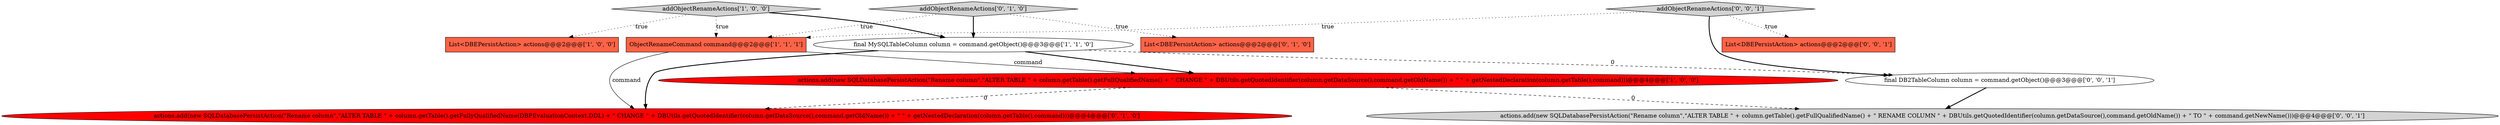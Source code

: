 digraph {
10 [style = filled, label = "addObjectRenameActions['0', '0', '1']", fillcolor = lightgray, shape = diamond image = "AAA0AAABBB3BBB"];
0 [style = filled, label = "List<DBEPersistAction> actions@@@2@@@['1', '0', '0']", fillcolor = tomato, shape = box image = "AAA0AAABBB1BBB"];
1 [style = filled, label = "ObjectRenameCommand command@@@2@@@['1', '1', '1']", fillcolor = tomato, shape = box image = "AAA0AAABBB1BBB"];
11 [style = filled, label = "final DB2TableColumn column = command.getObject()@@@3@@@['0', '0', '1']", fillcolor = white, shape = ellipse image = "AAA0AAABBB3BBB"];
3 [style = filled, label = "addObjectRenameActions['1', '0', '0']", fillcolor = lightgray, shape = diamond image = "AAA0AAABBB1BBB"];
7 [style = filled, label = "List<DBEPersistAction> actions@@@2@@@['0', '1', '0']", fillcolor = tomato, shape = box image = "AAA0AAABBB2BBB"];
9 [style = filled, label = "List<DBEPersistAction> actions@@@2@@@['0', '0', '1']", fillcolor = tomato, shape = box image = "AAA0AAABBB3BBB"];
5 [style = filled, label = "actions.add(new SQLDatabasePersistAction(\"Rename column\",\"ALTER TABLE \" + column.getTable().getFullyQualifiedName(DBPEvaluationContext.DDL) + \" CHANGE \" + DBUtils.getQuotedIdentifier(column.getDataSource(),command.getOldName()) + \" \" + getNestedDeclaration(column.getTable(),command)))@@@4@@@['0', '1', '0']", fillcolor = red, shape = ellipse image = "AAA1AAABBB2BBB"];
8 [style = filled, label = "actions.add(new SQLDatabasePersistAction(\"Rename column\",\"ALTER TABLE \" + column.getTable().getFullQualifiedName() + \" RENAME COLUMN \" + DBUtils.getQuotedIdentifier(column.getDataSource(),command.getOldName()) + \" TO \" + command.getNewName()))@@@4@@@['0', '0', '1']", fillcolor = lightgray, shape = ellipse image = "AAA0AAABBB3BBB"];
6 [style = filled, label = "addObjectRenameActions['0', '1', '0']", fillcolor = lightgray, shape = diamond image = "AAA0AAABBB2BBB"];
4 [style = filled, label = "final MySQLTableColumn column = command.getObject()@@@3@@@['1', '1', '0']", fillcolor = white, shape = ellipse image = "AAA0AAABBB1BBB"];
2 [style = filled, label = "actions.add(new SQLDatabasePersistAction(\"Rename column\",\"ALTER TABLE \" + column.getTable().getFullQualifiedName() + \" CHANGE \" + DBUtils.getQuotedIdentifier(column.getDataSource(),command.getOldName()) + \" \" + getNestedDeclaration(column.getTable(),command)))@@@4@@@['1', '0', '0']", fillcolor = red, shape = ellipse image = "AAA1AAABBB1BBB"];
11->8 [style = bold, label=""];
6->4 [style = bold, label=""];
2->5 [style = dashed, label="0"];
10->1 [style = dotted, label="true"];
4->2 [style = bold, label=""];
6->1 [style = dotted, label="true"];
1->2 [style = solid, label="command"];
4->11 [style = dashed, label="0"];
10->9 [style = dotted, label="true"];
2->8 [style = dashed, label="0"];
4->5 [style = bold, label=""];
3->4 [style = bold, label=""];
3->1 [style = dotted, label="true"];
1->5 [style = solid, label="command"];
3->0 [style = dotted, label="true"];
10->11 [style = bold, label=""];
6->7 [style = dotted, label="true"];
}
